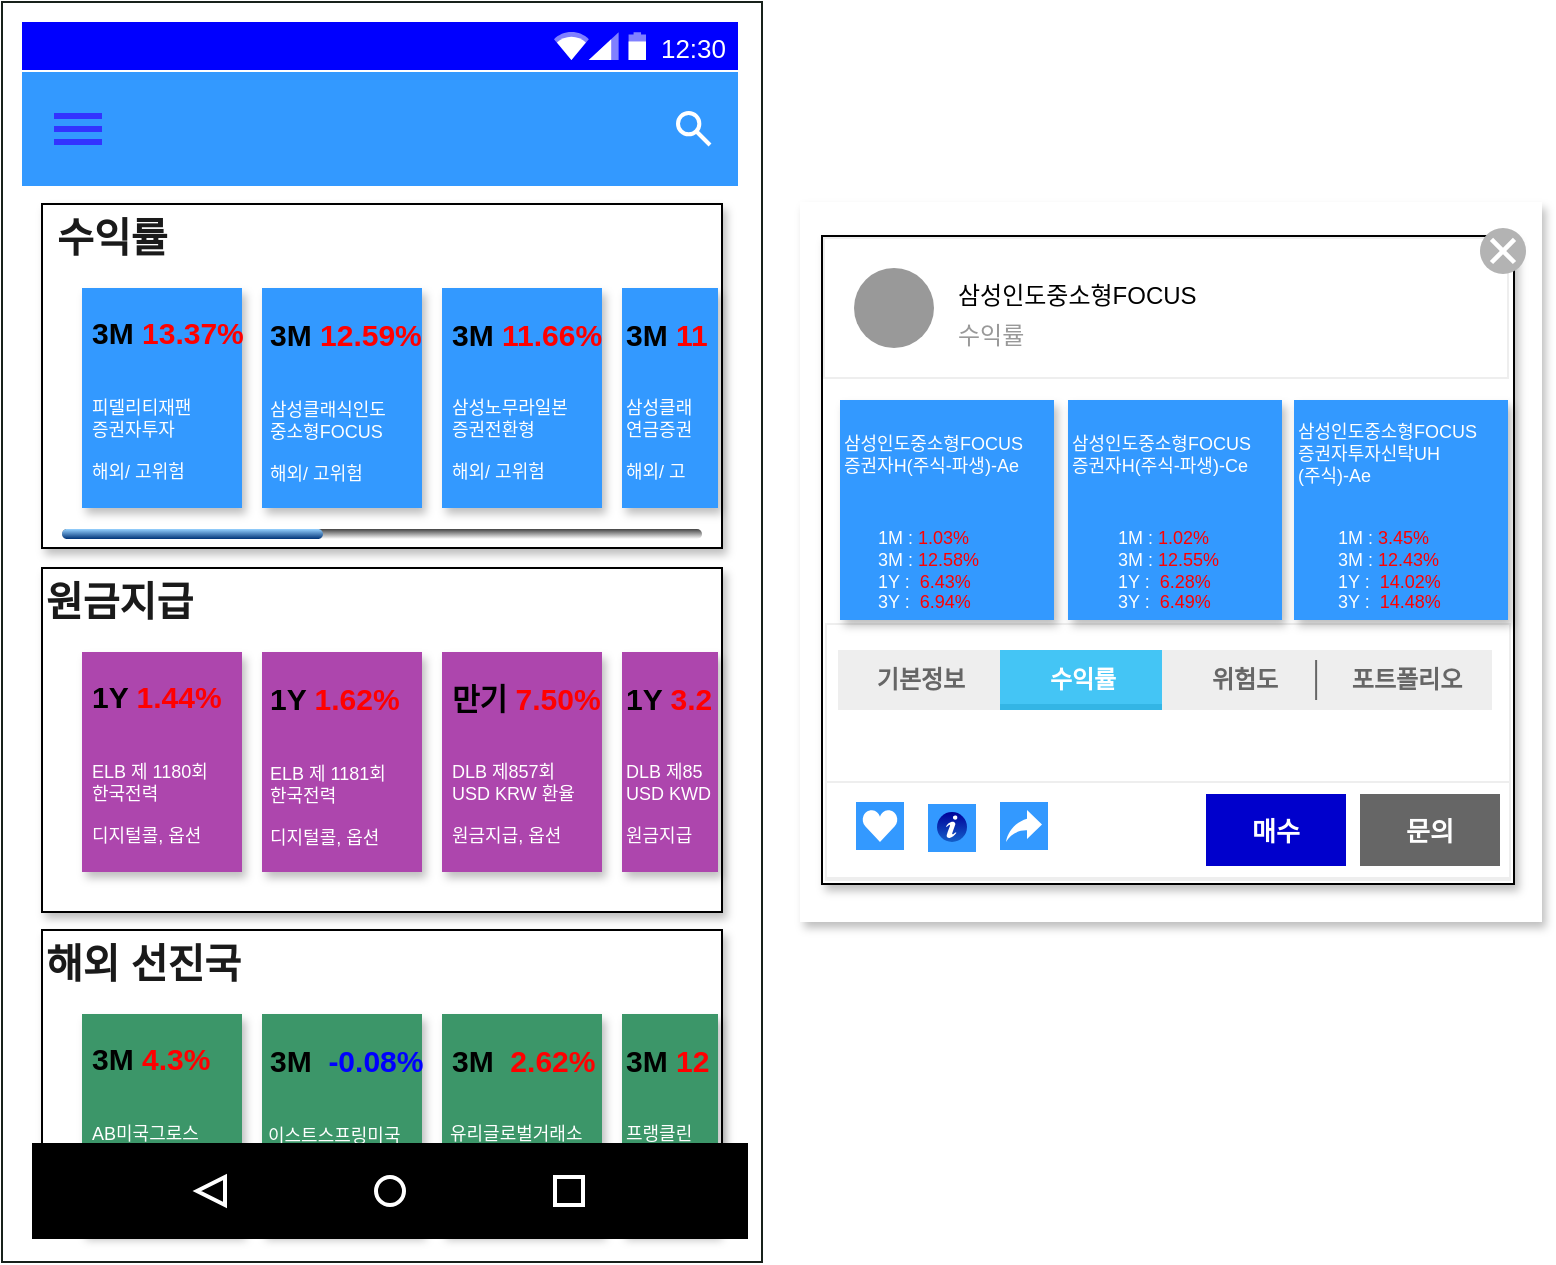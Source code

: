 <mxfile version="12.3.9" type="github" pages="1">
  <diagram id="psncUOcPzrPkPdhyHoQN" name="Page-1">
    <mxGraphModel dx="926" dy="690" grid="1" gridSize="10" guides="1" tooltips="1" connect="1" arrows="1" fold="1" page="1" pageScale="1" pageWidth="827" pageHeight="1169" math="0" shadow="0">
      <root>
        <mxCell id="0"/>
        <mxCell id="1" parent="0"/>
        <mxCell id="Mz33kV136OjLrFjEcRnl-262" value="" style="rounded=0;whiteSpace=wrap;html=1;fontSize=12;shadow=1;strokeColor=none;" parent="1" vertex="1">
          <mxGeometry x="439" y="140" width="371" height="360" as="geometry"/>
        </mxCell>
        <mxCell id="Mz33kV136OjLrFjEcRnl-62" value="" style="verticalLabelPosition=bottom;verticalAlign=top;html=1;shadow=0;dashed=0;strokeWidth=1;shape=mxgraph.ios.iBgFlat;strokeColor=#18211b;fillColor=#FFFFFF;fontColor=#0000CC;" parent="1" vertex="1">
          <mxGeometry x="40" y="40" width="380" height="630" as="geometry"/>
        </mxCell>
        <mxCell id="Mz33kV136OjLrFjEcRnl-63" value="12:30" style="dashed=0;shape=rect;align=right;fillColor=#0000FF;strokeColor=none;fontColor=#FFFFFF;spacingRight=4;spacingTop=1;fontStyle=0;fontSize=13;resizeWidth=1;" parent="1" vertex="1">
          <mxGeometry x="50" y="50" width="358" height="24" as="geometry"/>
        </mxCell>
        <mxCell id="Mz33kV136OjLrFjEcRnl-64" value="" style="dashed=0;shape=mxgraph.gmdl.top_bar;strokeColor=none;" parent="Mz33kV136OjLrFjEcRnl-63" vertex="1">
          <mxGeometry x="1" y="0.5" width="46" height="14" relative="1" as="geometry">
            <mxPoint x="-92" y="-7" as="offset"/>
          </mxGeometry>
        </mxCell>
        <mxCell id="Mz33kV136OjLrFjEcRnl-65" value="" style="dashed=0;shape=rect;strokeColor=none;fillColor=#3399FF;resizeWidth=1;fontSize=22;fontColor=#FFFFFF;spacingTop=1;verticalAlign=middle;spacingLeft=72;align=left;" parent="1" vertex="1">
          <mxGeometry x="50" y="75" width="358" height="57" as="geometry">
            <mxPoint y="24" as="offset"/>
          </mxGeometry>
        </mxCell>
        <mxCell id="Mz33kV136OjLrFjEcRnl-66" value="" style="dashed=0;shape=mxgraph.gmdl.preferences;strokeColor=none;fillColor=#3333FF;fontColor=#0000CC;" parent="Mz33kV136OjLrFjEcRnl-65" vertex="1">
          <mxGeometry y="0.5" width="24" height="16" relative="1" as="geometry">
            <mxPoint x="16" y="-8" as="offset"/>
          </mxGeometry>
        </mxCell>
        <mxCell id="Mz33kV136OjLrFjEcRnl-67" value="" style="dashed=0;shape=mxgraph.gmdl.search;strokeColor=#FFFFFF;fillColor=none;strokeWidth=2;" parent="Mz33kV136OjLrFjEcRnl-65" vertex="1">
          <mxGeometry x="1" y="0.5" width="16" height="16" relative="1" as="geometry">
            <mxPoint x="-30" y="-8" as="offset"/>
          </mxGeometry>
        </mxCell>
        <mxCell id="Mz33kV136OjLrFjEcRnl-75" value="" style="rounded=0;whiteSpace=wrap;html=1;fontSize=12;shadow=1;" parent="1" vertex="1">
          <mxGeometry x="60" y="141" width="340" height="172" as="geometry"/>
        </mxCell>
        <mxCell id="Mz33kV136OjLrFjEcRnl-77" value="&amp;nbsp;수익률" style="text;strokeColor=none;fillColor=none;html=1;fontSize=20;fontStyle=1;verticalAlign=middle;align=left;fontColor=#1A1A1A;" parent="1" vertex="1">
          <mxGeometry x="60" y="141" width="110" height="32" as="geometry"/>
        </mxCell>
        <mxCell id="Mz33kV136OjLrFjEcRnl-78" value="" style="rounded=0;whiteSpace=wrap;html=1;shadow=1;strokeColor=none;fillColor=#3399FF;fontSize=20;fontColor=#808080;align=left;" parent="1" vertex="1">
          <mxGeometry x="80" y="183" width="80" height="110" as="geometry"/>
        </mxCell>
        <mxCell id="Mz33kV136OjLrFjEcRnl-80" value="" style="rounded=0;whiteSpace=wrap;html=1;shadow=1;strokeColor=none;fillColor=#3399FF;fontSize=20;fontColor=#808080;align=left;" parent="1" vertex="1">
          <mxGeometry x="170" y="183" width="80" height="110" as="geometry"/>
        </mxCell>
        <mxCell id="Mz33kV136OjLrFjEcRnl-81" value="" style="rounded=0;whiteSpace=wrap;html=1;shadow=1;strokeColor=none;fillColor=#3399FF;fontSize=20;fontColor=#808080;align=left;" parent="1" vertex="1">
          <mxGeometry x="260" y="183" width="80" height="110" as="geometry"/>
        </mxCell>
        <mxCell id="Mz33kV136OjLrFjEcRnl-82" value="" style="rounded=0;whiteSpace=wrap;html=1;shadow=1;strokeColor=none;fillColor=#3399FF;fontSize=20;fontColor=#808080;align=left;" parent="1" vertex="1">
          <mxGeometry x="350" y="183" width="48" height="110" as="geometry"/>
        </mxCell>
        <mxCell id="Mz33kV136OjLrFjEcRnl-84" value="&lt;font style=&quot;font-size: 9px ; font-weight: normal&quot;&gt;피델리티재팬&lt;br&gt;증권자투자&lt;br&gt;&lt;br&gt;해외/ 고위험&lt;br&gt;&lt;/font&gt;" style="text;strokeColor=none;fillColor=none;html=1;fontSize=8;fontStyle=1;verticalAlign=middle;align=left;fontColor=#FFFFFF;" parent="1" vertex="1">
          <mxGeometry x="83" y="237" width="77" height="43" as="geometry"/>
        </mxCell>
        <mxCell id="Mz33kV136OjLrFjEcRnl-85" value="&lt;font style=&quot;font-size: 9px ; font-weight: normal&quot;&gt;삼성클래식인도&lt;br&gt;중소형FOCUS&lt;br&gt;&lt;br&gt;해외/ 고위험&lt;br&gt;&lt;/font&gt;" style="text;strokeColor=none;fillColor=none;html=1;fontSize=8;fontStyle=1;verticalAlign=middle;align=left;fontColor=#FFFFFF;" parent="1" vertex="1">
          <mxGeometry x="171.5" y="238" width="77" height="43" as="geometry"/>
        </mxCell>
        <mxCell id="Mz33kV136OjLrFjEcRnl-86" value="&lt;font style=&quot;font-size: 9px ; font-weight: normal&quot;&gt;삼성노무라일본&lt;br&gt;증권전환형&lt;br&gt;&lt;br&gt;해외/ 고위험&lt;br&gt;&lt;/font&gt;" style="text;strokeColor=none;fillColor=none;html=1;fontSize=8;fontStyle=1;verticalAlign=middle;align=left;fontColor=#FFFFFF;" parent="1" vertex="1">
          <mxGeometry x="263" y="237" width="77" height="43" as="geometry"/>
        </mxCell>
        <mxCell id="Mz33kV136OjLrFjEcRnl-88" value="&lt;font style=&quot;font-size: 9px ; font-weight: normal&quot;&gt;삼성클래&lt;br&gt;연금증권&lt;br&gt;&lt;br&gt;해외/ 고&lt;br&gt;&lt;/font&gt;" style="text;strokeColor=none;fillColor=none;html=1;fontSize=8;fontStyle=1;verticalAlign=middle;align=left;fontColor=#FFFFFF;" parent="1" vertex="1">
          <mxGeometry x="350" y="237" width="50" height="43" as="geometry"/>
        </mxCell>
        <mxCell id="Mz33kV136OjLrFjEcRnl-89" value="&lt;font style=&quot;font-size: 15px&quot;&gt;3M &lt;/font&gt;&lt;font color=&quot;#ff0000&quot; style=&quot;font-size: 15px&quot;&gt;13.37%&lt;/font&gt;" style="text;strokeColor=none;fillColor=none;html=1;fontSize=15;fontStyle=1;verticalAlign=middle;align=left;" parent="1" vertex="1">
          <mxGeometry x="83" y="195" width="77" height="20" as="geometry"/>
        </mxCell>
        <mxCell id="Mz33kV136OjLrFjEcRnl-90" value="&lt;font style=&quot;font-size: 15px&quot;&gt;3M &lt;/font&gt;&lt;font color=&quot;#ff0000&quot; style=&quot;font-size: 15px&quot;&gt;12.59%&lt;/font&gt;" style="text;strokeColor=none;fillColor=none;html=1;fontSize=15;fontStyle=1;verticalAlign=middle;align=left;" parent="1" vertex="1">
          <mxGeometry x="171.5" y="195.5" width="77" height="20" as="geometry"/>
        </mxCell>
        <mxCell id="Mz33kV136OjLrFjEcRnl-91" value="&lt;font style=&quot;font-size: 15px&quot;&gt;3M&lt;/font&gt;&lt;font color=&quot;#ff0000&quot; style=&quot;font-size: 15px&quot;&gt; 11.66%&lt;/font&gt;" style="text;strokeColor=none;fillColor=none;html=1;fontSize=15;fontStyle=1;verticalAlign=middle;align=left;" parent="1" vertex="1">
          <mxGeometry x="263" y="195.5" width="77" height="20" as="geometry"/>
        </mxCell>
        <mxCell id="Mz33kV136OjLrFjEcRnl-92" value="&lt;font style=&quot;font-size: 15px&quot;&gt;3M&lt;/font&gt;&lt;font color=&quot;#ff0000&quot; style=&quot;font-size: 15px&quot;&gt; 11&lt;/font&gt;" style="text;strokeColor=none;fillColor=none;html=1;fontSize=15;fontStyle=1;verticalAlign=middle;align=left;" parent="1" vertex="1">
          <mxGeometry x="350" y="195.5" width="77" height="20" as="geometry"/>
        </mxCell>
        <mxCell id="Mz33kV136OjLrFjEcRnl-107" value="" style="rounded=0;whiteSpace=wrap;html=1;fontSize=12;shadow=1;" parent="1" vertex="1">
          <mxGeometry x="60" y="323" width="340" height="172" as="geometry"/>
        </mxCell>
        <mxCell id="Mz33kV136OjLrFjEcRnl-108" value="원금지급" style="text;strokeColor=none;fillColor=none;html=1;fontSize=20;fontStyle=1;verticalAlign=middle;align=left;fontColor=#1A1A1A;" parent="1" vertex="1">
          <mxGeometry x="60" y="323" width="110" height="32" as="geometry"/>
        </mxCell>
        <mxCell id="Mz33kV136OjLrFjEcRnl-109" value="" style="rounded=0;whiteSpace=wrap;html=1;shadow=1;strokeColor=none;fillColor=#AD46AD;fontSize=20;fontColor=#808080;align=left;" parent="1" vertex="1">
          <mxGeometry x="80" y="365" width="80" height="110" as="geometry"/>
        </mxCell>
        <mxCell id="Mz33kV136OjLrFjEcRnl-110" value="" style="rounded=0;whiteSpace=wrap;html=1;shadow=1;strokeColor=none;fillColor=#AD46AD;fontSize=20;fontColor=#808080;align=left;" parent="1" vertex="1">
          <mxGeometry x="170" y="365" width="80" height="110" as="geometry"/>
        </mxCell>
        <mxCell id="Mz33kV136OjLrFjEcRnl-111" value="" style="rounded=0;whiteSpace=wrap;html=1;shadow=1;strokeColor=none;fillColor=#AD46AD;fontSize=20;fontColor=#808080;align=left;" parent="1" vertex="1">
          <mxGeometry x="260" y="365" width="80" height="110" as="geometry"/>
        </mxCell>
        <mxCell id="Mz33kV136OjLrFjEcRnl-112" value="" style="rounded=0;whiteSpace=wrap;html=1;shadow=1;strokeColor=none;fillColor=#AD46AD;fontSize=20;fontColor=#808080;align=left;" parent="1" vertex="1">
          <mxGeometry x="350" y="365" width="48" height="110" as="geometry"/>
        </mxCell>
        <mxCell id="Mz33kV136OjLrFjEcRnl-113" value="&lt;font style=&quot;font-size: 9px ; font-weight: normal&quot;&gt;&lt;font color=&quot;#ffffff&quot;&gt;ELB 제 1180회&lt;br&gt;한국전력&lt;br&gt;&lt;br&gt;디지털콜, 옵션&lt;/font&gt;&lt;br&gt;&lt;/font&gt;" style="text;strokeColor=none;fillColor=none;html=1;fontSize=8;fontStyle=1;verticalAlign=middle;align=left;" parent="1" vertex="1">
          <mxGeometry x="83" y="419" width="77" height="43" as="geometry"/>
        </mxCell>
        <mxCell id="Mz33kV136OjLrFjEcRnl-114" value="&lt;font style=&quot;font-size: 9px ; font-weight: normal&quot;&gt;&lt;font color=&quot;#ffffff&quot;&gt;ELB 제 1181회&lt;br&gt;한국전력&lt;br&gt;&lt;br&gt;디지털콜, 옵션&lt;/font&gt;&lt;br&gt;&lt;/font&gt;" style="text;strokeColor=none;fillColor=none;html=1;fontSize=8;fontStyle=1;verticalAlign=middle;align=left;" parent="1" vertex="1">
          <mxGeometry x="171.5" y="420" width="77" height="43" as="geometry"/>
        </mxCell>
        <mxCell id="Mz33kV136OjLrFjEcRnl-115" value="&lt;font style=&quot;font-size: 9px ; font-weight: normal&quot;&gt;&lt;font color=&quot;#ffffff&quot;&gt;DLB 제857회&lt;br&gt;USD KRW 환율&lt;br&gt;&lt;br&gt;원금지급, 옵션&lt;/font&gt;&lt;br&gt;&lt;/font&gt;" style="text;strokeColor=none;fillColor=none;html=1;fontSize=8;fontStyle=1;verticalAlign=middle;align=left;" parent="1" vertex="1">
          <mxGeometry x="263" y="419" width="77" height="43" as="geometry"/>
        </mxCell>
        <mxCell id="Mz33kV136OjLrFjEcRnl-116" value="&lt;font style=&quot;font-size: 9px ; font-weight: normal&quot;&gt;&lt;font color=&quot;#ffffff&quot;&gt;DLB 제85&lt;br&gt;USD KWD&lt;br&gt;&lt;br&gt;원금지급&lt;/font&gt;&lt;br&gt;&lt;/font&gt;" style="text;strokeColor=none;fillColor=none;html=1;fontSize=8;fontStyle=1;verticalAlign=middle;align=left;" parent="1" vertex="1">
          <mxGeometry x="350" y="419" width="50" height="43" as="geometry"/>
        </mxCell>
        <mxCell id="Mz33kV136OjLrFjEcRnl-117" value="&lt;font style=&quot;font-size: 15px&quot;&gt;1Y&lt;/font&gt;&lt;font color=&quot;#ff0000&quot; style=&quot;font-size: 15px&quot;&gt; 1.44%&lt;/font&gt;" style="text;strokeColor=none;fillColor=none;html=1;fontSize=15;fontStyle=1;verticalAlign=middle;align=left;" parent="1" vertex="1">
          <mxGeometry x="83" y="377" width="77" height="20" as="geometry"/>
        </mxCell>
        <mxCell id="Mz33kV136OjLrFjEcRnl-118" value="&lt;font style=&quot;font-size: 15px&quot;&gt;1Y&lt;/font&gt;&lt;font color=&quot;#ff0000&quot; style=&quot;font-size: 15px&quot;&gt; 1.62%&lt;/font&gt;" style="text;strokeColor=none;fillColor=none;html=1;fontSize=15;fontStyle=1;verticalAlign=middle;align=left;" parent="1" vertex="1">
          <mxGeometry x="171.5" y="377.5" width="77" height="20" as="geometry"/>
        </mxCell>
        <mxCell id="Mz33kV136OjLrFjEcRnl-119" value="&lt;font style=&quot;font-size: 15px&quot;&gt;만기&lt;/font&gt;&lt;font color=&quot;#ff0000&quot; style=&quot;font-size: 15px&quot;&gt; 7.50%&lt;/font&gt;" style="text;strokeColor=none;fillColor=none;html=1;fontSize=15;fontStyle=1;verticalAlign=middle;align=left;" parent="1" vertex="1">
          <mxGeometry x="263" y="377.5" width="77" height="20" as="geometry"/>
        </mxCell>
        <mxCell id="Mz33kV136OjLrFjEcRnl-120" value="&lt;font style=&quot;font-size: 15px&quot;&gt;1Y&lt;/font&gt;&lt;font color=&quot;#ff0000&quot; style=&quot;font-size: 15px&quot;&gt; 3.2&lt;/font&gt;" style="text;strokeColor=none;fillColor=none;html=1;fontSize=15;fontStyle=1;verticalAlign=middle;align=left;" parent="1" vertex="1">
          <mxGeometry x="350" y="377.5" width="77" height="20" as="geometry"/>
        </mxCell>
        <mxCell id="Mz33kV136OjLrFjEcRnl-121" value="" style="rounded=0;whiteSpace=wrap;html=1;fontSize=12;shadow=1;" parent="1" vertex="1">
          <mxGeometry x="60" y="504" width="340" height="146" as="geometry"/>
        </mxCell>
        <mxCell id="Mz33kV136OjLrFjEcRnl-122" value="해외 선진국" style="text;strokeColor=none;fillColor=none;html=1;fontSize=20;fontStyle=1;verticalAlign=middle;align=left;fontColor=#1A1A1A;" parent="1" vertex="1">
          <mxGeometry x="60" y="504" width="110" height="32" as="geometry"/>
        </mxCell>
        <mxCell id="Mz33kV136OjLrFjEcRnl-123" value="" style="rounded=0;whiteSpace=wrap;html=1;shadow=1;strokeColor=none;fillColor=#3C9669;fontSize=20;fontColor=#808080;align=left;" parent="1" vertex="1">
          <mxGeometry x="80" y="546" width="80" height="110" as="geometry"/>
        </mxCell>
        <mxCell id="Mz33kV136OjLrFjEcRnl-124" value="" style="rounded=0;whiteSpace=wrap;html=1;shadow=1;strokeColor=none;fillColor=#3C9669;fontSize=20;fontColor=#808080;align=left;" parent="1" vertex="1">
          <mxGeometry x="170" y="546" width="80" height="110" as="geometry"/>
        </mxCell>
        <mxCell id="Mz33kV136OjLrFjEcRnl-125" value="" style="rounded=0;whiteSpace=wrap;html=1;shadow=1;strokeColor=none;fillColor=#3C9669;fontSize=20;fontColor=#808080;align=left;" parent="1" vertex="1">
          <mxGeometry x="260" y="546" width="80" height="110" as="geometry"/>
        </mxCell>
        <mxCell id="Mz33kV136OjLrFjEcRnl-126" value="" style="rounded=0;whiteSpace=wrap;html=1;shadow=1;strokeColor=none;fillColor=#3C9669;fontSize=20;fontColor=#808080;align=left;" parent="1" vertex="1">
          <mxGeometry x="350" y="546" width="48" height="110" as="geometry"/>
        </mxCell>
        <mxCell id="Mz33kV136OjLrFjEcRnl-127" value="&lt;font style=&quot;font-size: 9px ; font-weight: normal&quot;&gt;AB미국그로스&lt;br&gt;증권투자신탁&lt;br&gt;&lt;br&gt;해외/ 고위험&lt;br&gt;&lt;/font&gt;" style="text;strokeColor=none;fillColor=none;html=1;fontSize=8;fontStyle=1;verticalAlign=middle;align=left;fontColor=#FFFFFF;" parent="1" vertex="1">
          <mxGeometry x="83" y="600" width="77" height="43" as="geometry"/>
        </mxCell>
        <mxCell id="Mz33kV136OjLrFjEcRnl-128" value="&lt;font style=&quot;font-size: 9px ; font-weight: normal&quot;&gt;이스트스프링미국&lt;br&gt;투자적격회사채&lt;br&gt;&lt;br&gt;해외/ 중위험&lt;br&gt;&lt;/font&gt;" style="text;strokeColor=none;fillColor=none;html=1;fontSize=8;fontStyle=1;verticalAlign=middle;align=left;fontColor=#FFFFFF;" parent="1" vertex="1">
          <mxGeometry x="170.5" y="601" width="77" height="43" as="geometry"/>
        </mxCell>
        <mxCell id="Mz33kV136OjLrFjEcRnl-129" value="&lt;font style=&quot;font-size: 9px ; font-weight: normal&quot;&gt;유리글로벌거래소&lt;br&gt;증권자투자1호&lt;br&gt;&lt;br&gt;해외/ 고위험&lt;br&gt;&lt;/font&gt;" style="text;strokeColor=none;fillColor=none;html=1;fontSize=8;fontStyle=1;verticalAlign=middle;align=left;fontColor=#FFFFFF;" parent="1" vertex="1">
          <mxGeometry x="262" y="600" width="77" height="43" as="geometry"/>
        </mxCell>
        <mxCell id="Mz33kV136OjLrFjEcRnl-130" value="&lt;font style=&quot;font-size: 9px ; font-weight: normal&quot;&gt;프랭클린&lt;br&gt;증권자투&lt;br&gt;&lt;br&gt;해외/ 고&lt;br&gt;&lt;/font&gt;" style="text;strokeColor=none;fillColor=none;html=1;fontSize=8;fontStyle=1;verticalAlign=middle;align=left;fontColor=#FFFFFF;" parent="1" vertex="1">
          <mxGeometry x="350" y="600" width="50" height="43" as="geometry"/>
        </mxCell>
        <mxCell id="Mz33kV136OjLrFjEcRnl-131" value="&lt;font style=&quot;font-size: 15px&quot;&gt;3M&lt;/font&gt;&lt;font color=&quot;#ff0000&quot; style=&quot;font-size: 15px&quot;&gt; 4.3%&lt;/font&gt;" style="text;strokeColor=none;fillColor=none;html=1;fontSize=15;fontStyle=1;verticalAlign=middle;align=left;" parent="1" vertex="1">
          <mxGeometry x="83" y="558" width="77" height="20" as="geometry"/>
        </mxCell>
        <mxCell id="Mz33kV136OjLrFjEcRnl-132" value="&lt;font style=&quot;font-size: 15px&quot;&gt;3M&lt;/font&gt;&lt;font color=&quot;#ff0000&quot; style=&quot;font-size: 15px&quot;&gt;&amp;nbsp; &lt;/font&gt;&lt;font style=&quot;font-size: 15px&quot; color=&quot;#0000ff&quot;&gt;-0.08%&lt;/font&gt;" style="text;strokeColor=none;fillColor=none;html=1;fontSize=15;fontStyle=1;verticalAlign=middle;align=left;" parent="1" vertex="1">
          <mxGeometry x="171.5" y="558.5" width="77" height="20" as="geometry"/>
        </mxCell>
        <mxCell id="Mz33kV136OjLrFjEcRnl-133" value="&lt;font style=&quot;font-size: 15px&quot;&gt;3M&lt;/font&gt;&lt;font color=&quot;#ff0000&quot; style=&quot;font-size: 15px&quot;&gt;&amp;nbsp; 2.62%&lt;/font&gt;" style="text;strokeColor=none;fillColor=none;html=1;fontSize=15;fontStyle=1;verticalAlign=middle;align=left;" parent="1" vertex="1">
          <mxGeometry x="263" y="558.5" width="77" height="20" as="geometry"/>
        </mxCell>
        <mxCell id="Mz33kV136OjLrFjEcRnl-134" value="&lt;font style=&quot;font-size: 15px&quot;&gt;3M&lt;/font&gt;&lt;font color=&quot;#ff0000&quot; style=&quot;font-size: 15px&quot;&gt; 12&lt;/font&gt;" style="text;strokeColor=none;fillColor=none;html=1;fontSize=15;fontStyle=1;verticalAlign=middle;align=left;" parent="1" vertex="1">
          <mxGeometry x="350" y="558.5" width="77" height="20" as="geometry"/>
        </mxCell>
        <mxCell id="Mz33kV136OjLrFjEcRnl-139" value="" style="verticalLabelPosition=bottom;verticalAlign=top;html=1;shadow=0;dashed=0;strokeWidth=1;shape=mxgraph.ios.iProgressBar;barPos=40;fillColor=#999900;fontSize=15;fontColor=#1A1A1A;align=left;" parent="1" vertex="1">
          <mxGeometry x="70" y="301" width="320" height="10" as="geometry"/>
        </mxCell>
        <mxCell id="Mz33kV136OjLrFjEcRnl-149" value="" style="dashed=0;shape=rect;strokeColor=none;fillColor=#000000;resizeWidth=1;" parent="1" vertex="1">
          <mxGeometry y="1" width="358" height="48" relative="1" as="geometry">
            <mxPoint x="55" y="610.5" as="offset"/>
          </mxGeometry>
        </mxCell>
        <mxCell id="Mz33kV136OjLrFjEcRnl-150" value="" style="dashed=0;shape=mxgraph.gmdl.back;strokeColor=#ffffff;fillColor=#000000;strokeWidth=2;" parent="Mz33kV136OjLrFjEcRnl-149" vertex="1">
          <mxGeometry x="0.25" y="0.5" width="14" height="14" relative="1" as="geometry">
            <mxPoint x="-7" y="-7" as="offset"/>
          </mxGeometry>
        </mxCell>
        <mxCell id="Mz33kV136OjLrFjEcRnl-151" value="" style="shape=ellipse;strokeColor=#ffffff;fillColor=#000000;strokeWidth=2;" parent="Mz33kV136OjLrFjEcRnl-149" vertex="1">
          <mxGeometry x="0.5" y="0.5" width="14" height="14" relative="1" as="geometry">
            <mxPoint x="-7" y="-7" as="offset"/>
          </mxGeometry>
        </mxCell>
        <mxCell id="Mz33kV136OjLrFjEcRnl-152" value="" style="shape=rect;strokeColor=#ffffff;fillColor=#000000;strokeWidth=2;" parent="Mz33kV136OjLrFjEcRnl-149" vertex="1">
          <mxGeometry x="0.75" y="0.5" width="14" height="14" relative="1" as="geometry">
            <mxPoint x="-7" y="-7" as="offset"/>
          </mxGeometry>
        </mxCell>
        <mxCell id="Mz33kV136OjLrFjEcRnl-213" value="" style="rounded=0;whiteSpace=wrap;html=1;fontSize=12;shadow=1;strokeColor=#000000;" parent="1" vertex="1">
          <mxGeometry x="450" y="157" width="346" height="324" as="geometry"/>
        </mxCell>
        <mxCell id="Mz33kV136OjLrFjEcRnl-236" value="" style="shape=rect;strokeColor=#eeeeee;fillColor=#ffffff;resizeWidth=1;" parent="1" vertex="1">
          <mxGeometry width="342" height="70" relative="1" as="geometry">
            <mxPoint x="451" y="158" as="offset"/>
          </mxGeometry>
        </mxCell>
        <mxCell id="Mz33kV136OjLrFjEcRnl-237" value="" style="shape=ellipse;strokeColor=none;fillColor=#999999;" parent="Mz33kV136OjLrFjEcRnl-236" vertex="1">
          <mxGeometry width="40" height="40" relative="1" as="geometry">
            <mxPoint x="15" y="15" as="offset"/>
          </mxGeometry>
        </mxCell>
        <mxCell id="Mz33kV136OjLrFjEcRnl-238" value="삼성인도중소형FOCUS" style="text;" parent="Mz33kV136OjLrFjEcRnl-236" vertex="1">
          <mxGeometry width="235" height="20" relative="1" as="geometry">
            <mxPoint x="65" y="15" as="offset"/>
          </mxGeometry>
        </mxCell>
        <mxCell id="Mz33kV136OjLrFjEcRnl-239" value="수익률 " style="text;fontColor=#999999;" parent="Mz33kV136OjLrFjEcRnl-236" vertex="1">
          <mxGeometry width="235" height="20" relative="1" as="geometry">
            <mxPoint x="65" y="35" as="offset"/>
          </mxGeometry>
        </mxCell>
        <mxCell id="Mz33kV136OjLrFjEcRnl-197" value="" style="shape=rect;strokeColor=#eeeeee;fillColor=#ffffff;;whiteSpace=wrap;align=left;spacingLeft=16;fontColor=#666666;verticalAlign=top;spacingTop=10;fontSize=13;spacingRight=16;" parent="1" vertex="1">
          <mxGeometry x="452" y="351" width="342" height="128" as="geometry"/>
        </mxCell>
        <mxCell id="Mz33kV136OjLrFjEcRnl-205" value="" style="strokeWidth=1;html=1;shadow=0;dashed=0;shape=mxgraph.android.rrect;rSize=0;fillColor=#eeeeee;strokeColor=none;fontSize=15;fontColor=#FFFFFF;align=left;" parent="1" vertex="1">
          <mxGeometry x="458" y="364" width="327" height="30" as="geometry"/>
        </mxCell>
        <mxCell id="Mz33kV136OjLrFjEcRnl-206" value="기본정보" style="strokeWidth=1;html=1;shadow=0;dashed=0;shape=mxgraph.android.anchor;fontStyle=1;fontColor=#666666;" parent="Mz33kV136OjLrFjEcRnl-205" vertex="1">
          <mxGeometry width="81" height="30" as="geometry"/>
        </mxCell>
        <mxCell id="Mz33kV136OjLrFjEcRnl-207" value="수익률" style="strokeWidth=1;html=1;shadow=0;dashed=0;shape=mxgraph.android.rrect;rSize=0;fontStyle=1;fillColor=#44c5f5;strokeColor=none;fontColor=#ffffff;" parent="Mz33kV136OjLrFjEcRnl-205" vertex="1">
          <mxGeometry x="81" width="81" height="30" as="geometry"/>
        </mxCell>
        <mxCell id="Mz33kV136OjLrFjEcRnl-208" value="" style="strokeWidth=1;html=1;shadow=0;dashed=0;shape=mxgraph.android.rrect;rSize=0;fillColor=#33b5e5;strokeColor=none;" parent="Mz33kV136OjLrFjEcRnl-207" vertex="1">
          <mxGeometry y="27" width="81" height="3" as="geometry"/>
        </mxCell>
        <mxCell id="Mz33kV136OjLrFjEcRnl-209" value="위험도" style="strokeWidth=1;html=1;shadow=0;dashed=0;shape=mxgraph.android.anchor;fontStyle=1;fontColor=#666666;" parent="Mz33kV136OjLrFjEcRnl-205" vertex="1">
          <mxGeometry x="162" width="81" height="30" as="geometry"/>
        </mxCell>
        <mxCell id="Mz33kV136OjLrFjEcRnl-210" value="포트폴리오" style="strokeWidth=1;html=1;shadow=0;dashed=0;shape=mxgraph.android.anchor;fontStyle=1;fontColor=#666666;" parent="Mz33kV136OjLrFjEcRnl-205" vertex="1">
          <mxGeometry x="243" width="81" height="30" as="geometry"/>
        </mxCell>
        <mxCell id="Mz33kV136OjLrFjEcRnl-211" value="" style="shape=line;strokeColor=#666666;direction=south;" parent="Mz33kV136OjLrFjEcRnl-205" vertex="1">
          <mxGeometry x="230.303" y="5" width="17.514" height="20" as="geometry"/>
        </mxCell>
        <mxCell id="Mz33kV136OjLrFjEcRnl-229" value="" style="shape=rect;strokeColor=#eeeeee;fillColor=#ffffff;;whiteSpace=wrap;align=left;spacingLeft=14;fontColor=#BDBDBD;resizeWidth=1;" parent="1" vertex="1">
          <mxGeometry y="1" width="342" height="48" relative="1" as="geometry">
            <mxPoint x="452" y="430" as="offset"/>
          </mxGeometry>
        </mxCell>
        <mxCell id="Mz33kV136OjLrFjEcRnl-230" value="" style="shape=rect;strokeColor=none;fillColor=#3399FF;" parent="Mz33kV136OjLrFjEcRnl-229" vertex="1">
          <mxGeometry y="1" width="24" height="24" relative="1" as="geometry">
            <mxPoint x="15" y="-38" as="offset"/>
          </mxGeometry>
        </mxCell>
        <mxCell id="Mz33kV136OjLrFjEcRnl-231" value="" style="dashed=0;shape=mxgraph.gmdl.heart;strokeColor=none;fillColor=#FFFFFF;" parent="Mz33kV136OjLrFjEcRnl-230" vertex="1">
          <mxGeometry x="3" y="4" width="18" height="16" as="geometry"/>
        </mxCell>
        <mxCell id="Mz33kV136OjLrFjEcRnl-232" value="" style="shape=rect;strokeColor=none;fillColor=#3399FF;" parent="Mz33kV136OjLrFjEcRnl-229" vertex="1">
          <mxGeometry y="1" width="24" height="24" relative="1" as="geometry">
            <mxPoint x="87" y="-38" as="offset"/>
          </mxGeometry>
        </mxCell>
        <mxCell id="Mz33kV136OjLrFjEcRnl-233" value="" style="dashed=0;shape=mxgraph.gmdl.reply;strokeColor=none;fillColor=#FFFFFF;" parent="Mz33kV136OjLrFjEcRnl-232" vertex="1">
          <mxGeometry x="3" y="4" width="18" height="16" as="geometry"/>
        </mxCell>
        <mxCell id="Mz33kV136OjLrFjEcRnl-234" value="매수" style="shape=rect;strokeColor=none;fillColor=#0000CC;fontColor=#FFFFFF;fontStyle=1;fontSize=13;" parent="Mz33kV136OjLrFjEcRnl-229" vertex="1">
          <mxGeometry x="1" y="1" width="70" height="36" relative="1" as="geometry">
            <mxPoint x="-152" y="-42" as="offset"/>
          </mxGeometry>
        </mxCell>
        <mxCell id="Mz33kV136OjLrFjEcRnl-235" value="문의" style="shape=rect;strokeColor=none;fillColor=#666666;fontColor=#FFFFFF;fontStyle=1;fontSize=13;" parent="Mz33kV136OjLrFjEcRnl-229" vertex="1">
          <mxGeometry x="1" y="1" width="70" height="36" relative="1" as="geometry">
            <mxPoint x="-75" y="-42" as="offset"/>
          </mxGeometry>
        </mxCell>
        <mxCell id="Mz33kV136OjLrFjEcRnl-255" value="" style="shape=rect;strokeColor=none;fillColor=#3399FF;" parent="Mz33kV136OjLrFjEcRnl-229" vertex="1">
          <mxGeometry y="1" width="24" height="24" relative="1" as="geometry">
            <mxPoint x="51" y="-37" as="offset"/>
          </mxGeometry>
        </mxCell>
        <mxCell id="Mz33kV136OjLrFjEcRnl-259" value="" style="verticalLabelPosition=bottom;verticalAlign=top;html=1;shadow=0;dashed=0;strokeWidth=1;shape=mxgraph.ios.iInfoIcon;fillColor=#000099;fillColor2=#135Ec8;strokeColor=none;fontSize=11;fontColor=#000000;align=left;" parent="Mz33kV136OjLrFjEcRnl-229" vertex="1">
          <mxGeometry x="55.5" y="15" width="15" height="15" as="geometry"/>
        </mxCell>
        <mxCell id="Mz33kV136OjLrFjEcRnl-242" value="" style="rounded=0;whiteSpace=wrap;html=1;shadow=1;strokeColor=none;fillColor=#3399FF;fontSize=20;fontColor=#808080;align=left;" parent="1" vertex="1">
          <mxGeometry x="459" y="239" width="107" height="110" as="geometry"/>
        </mxCell>
        <mxCell id="Mz33kV136OjLrFjEcRnl-246" value="&lt;font style=&quot;font-size: 9px ; font-weight: normal&quot;&gt;삼성인도중소형FOCUS&lt;br&gt;증권자H(주식-파생)-Ae&lt;br&gt;&lt;/font&gt;" style="text;strokeColor=none;fillColor=none;html=1;fontSize=8;fontStyle=1;verticalAlign=middle;align=left;fontColor=#FFFFFF;" parent="1" vertex="1">
          <mxGeometry x="459" y="244" width="105" height="43" as="geometry"/>
        </mxCell>
        <mxCell id="Mz33kV136OjLrFjEcRnl-247" value="&lt;font style=&quot;font-size: 9px ; font-weight: normal&quot;&gt;1M : &lt;font color=&quot;#ff0000&quot;&gt;1.03%&lt;/font&gt;&lt;br&gt;3M : &lt;font color=&quot;#ff0000&quot;&gt;12.58%&lt;/font&gt;&lt;br&gt;1Y :&amp;nbsp; &lt;font color=&quot;#ff0000&quot;&gt;6.43%&lt;/font&gt;&lt;br&gt;3Y :&amp;nbsp; &lt;font color=&quot;#ff0000&quot;&gt;6.94%&lt;/font&gt;&lt;br&gt;&lt;/font&gt;" style="text;strokeColor=none;fillColor=none;html=1;fontSize=8;fontStyle=1;verticalAlign=middle;align=left;fontColor=#FFFFFF;" parent="1" vertex="1">
          <mxGeometry x="476" y="302" width="88" height="43" as="geometry"/>
        </mxCell>
        <mxCell id="Mz33kV136OjLrFjEcRnl-248" value="" style="rounded=0;whiteSpace=wrap;html=1;shadow=1;strokeColor=none;fillColor=#3399FF;fontSize=20;fontColor=#808080;align=left;" parent="1" vertex="1">
          <mxGeometry x="573" y="239" width="107" height="110" as="geometry"/>
        </mxCell>
        <mxCell id="Mz33kV136OjLrFjEcRnl-249" value="&lt;font style=&quot;font-size: 9px ; font-weight: normal&quot;&gt;삼성인도중소형FOCUS&lt;br&gt;증권자H(주식-파생)-Ce&lt;br&gt;&lt;/font&gt;" style="text;strokeColor=none;fillColor=none;html=1;fontSize=8;fontStyle=1;verticalAlign=middle;align=left;fontColor=#FFFFFF;" parent="1" vertex="1">
          <mxGeometry x="573" y="244" width="105" height="43" as="geometry"/>
        </mxCell>
        <mxCell id="Mz33kV136OjLrFjEcRnl-250" value="&lt;font style=&quot;font-size: 9px ; font-weight: normal&quot;&gt;1M : &lt;font color=&quot;#ff0000&quot;&gt;1.02%&lt;/font&gt;&lt;br&gt;3M : &lt;font color=&quot;#ff0000&quot;&gt;12.55%&lt;/font&gt;&lt;br&gt;1Y :&amp;nbsp; &lt;font color=&quot;#ff0000&quot;&gt;6.28%&lt;/font&gt;&lt;br&gt;3Y :&amp;nbsp; &lt;font color=&quot;#ff0000&quot;&gt;6.49%&lt;/font&gt;&lt;br&gt;&lt;/font&gt;" style="text;strokeColor=none;fillColor=none;html=1;fontSize=8;fontStyle=1;verticalAlign=middle;align=left;fontColor=#FFFFFF;" parent="1" vertex="1">
          <mxGeometry x="596" y="302" width="82" height="43" as="geometry"/>
        </mxCell>
        <mxCell id="Mz33kV136OjLrFjEcRnl-251" value="" style="rounded=0;whiteSpace=wrap;html=1;shadow=1;strokeColor=none;fillColor=#3399FF;fontSize=20;fontColor=#808080;align=left;" parent="1" vertex="1">
          <mxGeometry x="686" y="239" width="107" height="110" as="geometry"/>
        </mxCell>
        <mxCell id="Mz33kV136OjLrFjEcRnl-252" value="&lt;font style=&quot;font-size: 9px ; font-weight: normal&quot;&gt;삼성인도중소형FOCUS&lt;br&gt;증권자투자신탁UH&lt;br&gt;(주식)-Ae&lt;br&gt;&lt;/font&gt;" style="text;strokeColor=none;fillColor=none;html=1;fontSize=8;fontStyle=1;verticalAlign=middle;align=left;fontColor=#FFFFFF;" parent="1" vertex="1">
          <mxGeometry x="686" y="244" width="105" height="43" as="geometry"/>
        </mxCell>
        <mxCell id="Mz33kV136OjLrFjEcRnl-253" value="&lt;font style=&quot;font-size: 9px ; font-weight: normal&quot;&gt;1M : &lt;font color=&quot;#ff0000&quot;&gt;3.45%&lt;/font&gt;&lt;br&gt;3M : &lt;font color=&quot;#ff0000&quot;&gt;12.43%&lt;/font&gt;&lt;br&gt;1Y :&amp;nbsp; &lt;font color=&quot;#ff0000&quot;&gt;14.02%&lt;/font&gt;&lt;br&gt;3Y :&amp;nbsp; &lt;font color=&quot;#ff0000&quot;&gt;14.48%&lt;/font&gt;&lt;br&gt;&lt;/font&gt;" style="text;strokeColor=none;fillColor=none;html=1;fontSize=8;fontStyle=1;verticalAlign=middle;align=left;fontColor=#FFFFFF;" parent="1" vertex="1">
          <mxGeometry x="706" y="302" width="85" height="43" as="geometry"/>
        </mxCell>
        <mxCell id="hKK8H4cVbs2c0rcBj3_t-2" value="" style="html=1;shadow=0;dashed=0;shape=mxgraph.atlassian.close;fillColor=#B3B3B3;strokeColor=none;html=1" vertex="1" parent="1">
          <mxGeometry x="779" y="153" width="23" height="23" as="geometry"/>
        </mxCell>
      </root>
    </mxGraphModel>
  </diagram>
</mxfile>
